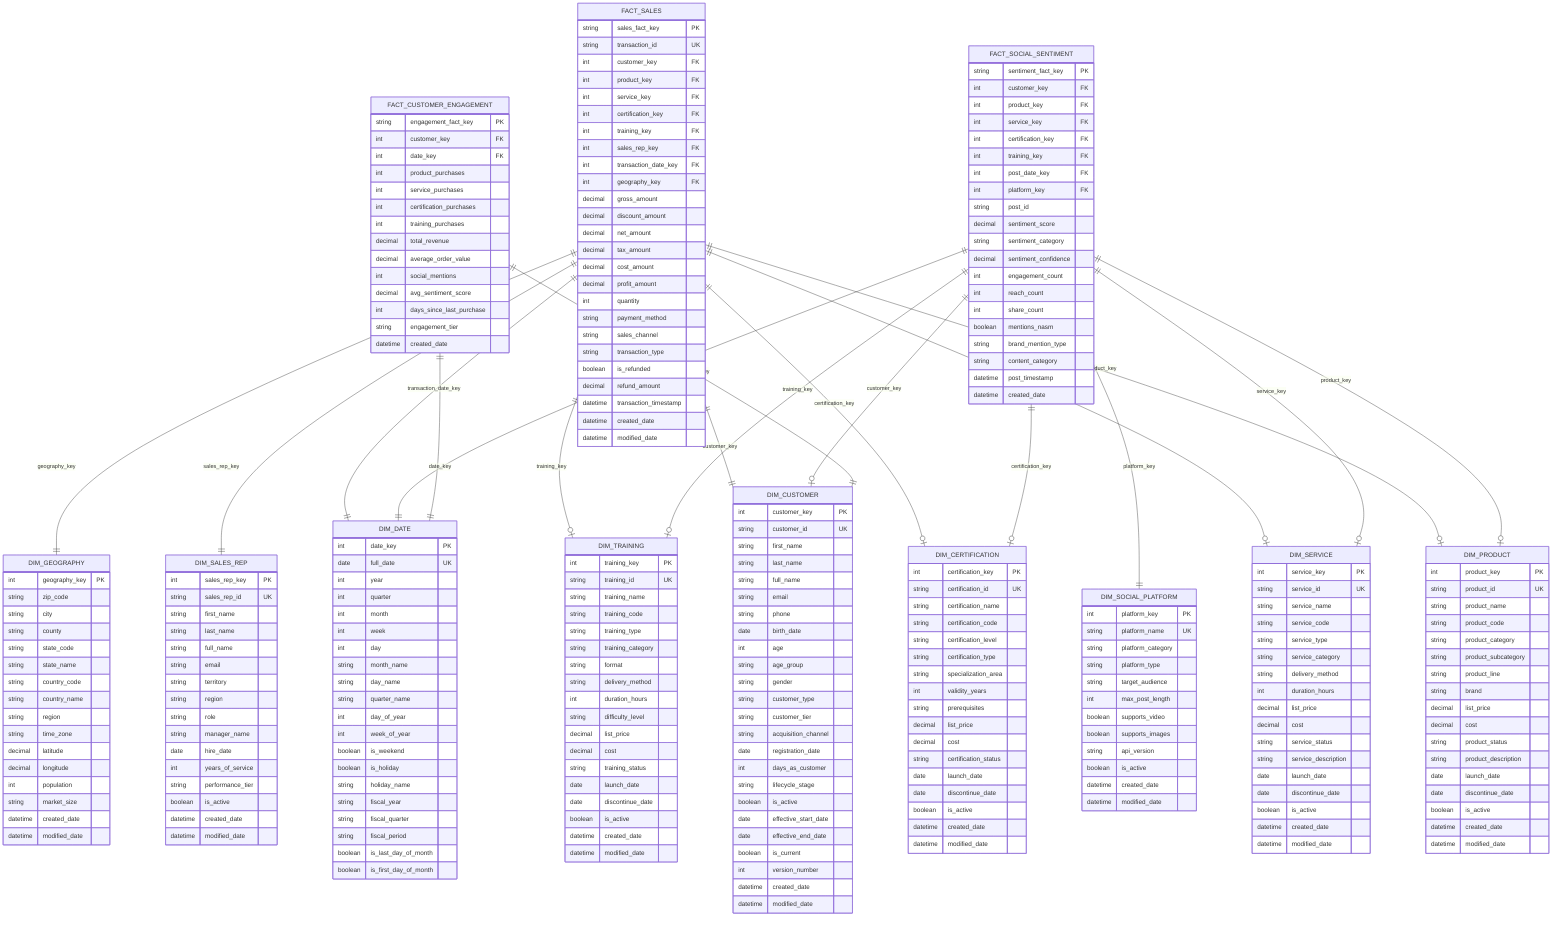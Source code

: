 erDiagram
    FACT_SALES {
        string sales_fact_key PK
        string transaction_id UK
        int customer_key FK
        int product_key FK
        int service_key FK
        int certification_key FK
        int training_key FK
        int sales_rep_key FK
        int transaction_date_key FK
        int geography_key FK
        decimal gross_amount
        decimal discount_amount
        decimal net_amount
        decimal tax_amount
        decimal cost_amount
        decimal profit_amount
        int quantity
        string payment_method
        string sales_channel
        string transaction_type
        boolean is_refunded
        decimal refund_amount
        datetime transaction_timestamp
        datetime created_date
        datetime modified_date
    }
    
    FACT_SOCIAL_SENTIMENT {
        string sentiment_fact_key PK
        int customer_key FK
        int product_key FK
        int service_key FK
        int certification_key FK
        int training_key FK
        int post_date_key FK
        int platform_key FK
        string post_id
        decimal sentiment_score
        string sentiment_category
        decimal sentiment_confidence
        int engagement_count
        int reach_count
        int share_count
        boolean mentions_nasm
        string brand_mention_type
        string content_category
        datetime post_timestamp
        datetime created_date
    }
    
    FACT_CUSTOMER_ENGAGEMENT {
        string engagement_fact_key PK
        int customer_key FK
        int date_key FK
        int product_purchases
        int service_purchases
        int certification_purchases
        int training_purchases
        decimal total_revenue
        decimal average_order_value
        int social_mentions
        decimal avg_sentiment_score
        int days_since_last_purchase
        string engagement_tier
        datetime created_date
    }
    
    DIM_CUSTOMER {
        int customer_key PK
        string customer_id UK
        string first_name
        string last_name
        string full_name
        string email
        string phone
        date birth_date
        int age
        string age_group
        string gender
        string customer_type
        string customer_tier
        string acquisition_channel
        date registration_date
        int days_as_customer
        string lifecycle_stage
        boolean is_active
        date effective_start_date
        date effective_end_date
        boolean is_current
        int version_number
        datetime created_date
        datetime modified_date
    }
    
    DIM_PRODUCT {
        int product_key PK
        string product_id UK
        string product_name
        string product_code
        string product_category
        string product_subcategory
        string product_line
        string brand
        decimal list_price
        decimal cost
        string product_status
        string product_description
        date launch_date
        date discontinue_date
        boolean is_active
        datetime created_date
        datetime modified_date
    }
    
    DIM_SERVICE {
        int service_key PK
        string service_id UK
        string service_name
        string service_code
        string service_type
        string service_category
        string delivery_method
        int duration_hours
        decimal list_price
        decimal cost
        string service_status
        string service_description
        date launch_date
        date discontinue_date
        boolean is_active
        datetime created_date
        datetime modified_date
    }
    
    DIM_CERTIFICATION {
        int certification_key PK
        string certification_id UK
        string certification_name
        string certification_code
        string certification_level
        string certification_type
        string specialization_area
        int validity_years
        string prerequisites
        decimal list_price
        decimal cost
        string certification_status
        date launch_date
        date discontinue_date
        boolean is_active
        datetime created_date
        datetime modified_date
    }
    
    DIM_TRAINING {
        int training_key PK
        string training_id UK
        string training_name
        string training_code
        string training_type
        string training_category
        string format
        string delivery_method
        int duration_hours
        string difficulty_level
        decimal list_price
        decimal cost
        string training_status
        date launch_date
        date discontinue_date
        boolean is_active
        datetime created_date
        datetime modified_date
    }
    
    DIM_DATE {
        int date_key PK
        date full_date UK
        int year
        int quarter
        int month
        int week
        int day
        string month_name
        string day_name
        string quarter_name
        int day_of_year
        int week_of_year
        boolean is_weekend
        boolean is_holiday
        string holiday_name
        string fiscal_year
        string fiscal_quarter
        string fiscal_period
        boolean is_last_day_of_month
        boolean is_first_day_of_month
    }
    
    DIM_SALES_REP {
        int sales_rep_key PK
        string sales_rep_id UK
        string first_name
        string last_name
        string full_name
        string email
        string territory
        string region
        string role
        string manager_name
        date hire_date
        int years_of_service
        string performance_tier
        boolean is_active
        datetime created_date
        datetime modified_date
    }
    
    DIM_GEOGRAPHY {
        int geography_key PK
        string zip_code
        string city
        string county
        string state_code
        string state_name
        string country_code
        string country_name
        string region
        string time_zone
        decimal latitude
        decimal longitude
        int population
        string market_size
        datetime created_date
        datetime modified_date
    }
    
    DIM_SOCIAL_PLATFORM {
        int platform_key PK
        string platform_name UK
        string platform_category
        string platform_type
        string target_audience
        int max_post_length
        boolean supports_video
        boolean supports_images
        string api_version
        boolean is_active
        datetime created_date
        datetime modified_date
    }
    
    FACT_SALES ||--|| DIM_CUSTOMER : "customer_key"
    FACT_SALES ||--o| DIM_PRODUCT : "product_key"
    FACT_SALES ||--o| DIM_SERVICE : "service_key"
    FACT_SALES ||--o| DIM_CERTIFICATION : "certification_key"
    FACT_SALES ||--o| DIM_TRAINING : "training_key"
    FACT_SALES ||--|| DIM_SALES_REP : "sales_rep_key"
    FACT_SALES ||--|| DIM_DATE : "transaction_date_key"
    FACT_SALES ||--|| DIM_GEOGRAPHY : "geography_key"
    
    FACT_SOCIAL_SENTIMENT ||--o| DIM_CUSTOMER : "customer_key"
    FACT_SOCIAL_SENTIMENT ||--o| DIM_PRODUCT : "product_key"
    FACT_SOCIAL_SENTIMENT ||--o| DIM_SERVICE : "service_key"
    FACT_SOCIAL_SENTIMENT ||--o| DIM_CERTIFICATION : "certification_key"
    FACT_SOCIAL_SENTIMENT ||--o| DIM_TRAINING : "training_key"
    FACT_SOCIAL_SENTIMENT ||--|| DIM_DATE : "post_date_key"
    FACT_SOCIAL_SENTIMENT ||--|| DIM_SOCIAL_PLATFORM : "platform_key"
    
    FACT_CUSTOMER_ENGAGEMENT ||--|| DIM_CUSTOMER : "customer_key"
    FACT_CUSTOMER_ENGAGEMENT ||--|| DIM_DATE : "date_key"